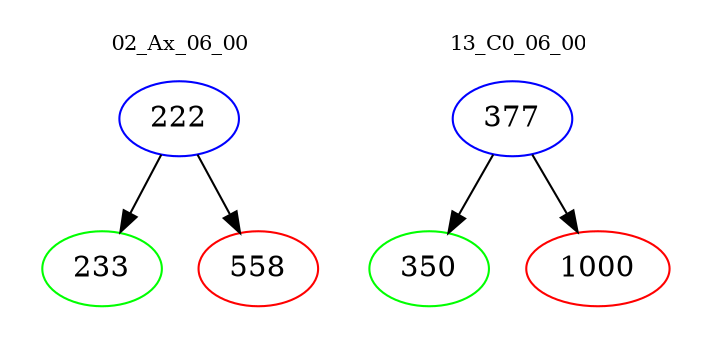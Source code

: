 digraph{
subgraph cluster_0 {
color = white
label = "02_Ax_06_00";
fontsize=10;
T0_222 [label="222", color="blue"]
T0_222 -> T0_233 [color="black"]
T0_233 [label="233", color="green"]
T0_222 -> T0_558 [color="black"]
T0_558 [label="558", color="red"]
}
subgraph cluster_1 {
color = white
label = "13_C0_06_00";
fontsize=10;
T1_377 [label="377", color="blue"]
T1_377 -> T1_350 [color="black"]
T1_350 [label="350", color="green"]
T1_377 -> T1_1000 [color="black"]
T1_1000 [label="1000", color="red"]
}
}
